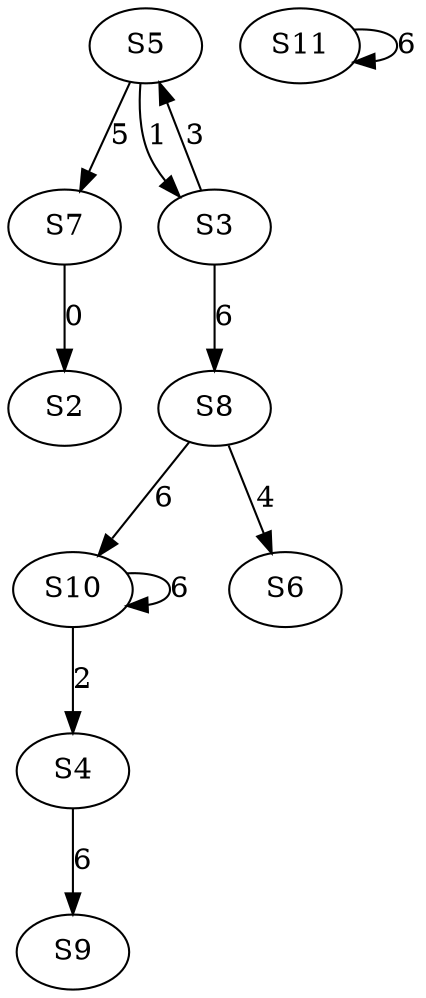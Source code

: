 strict digraph {
	S7 -> S2 [ label = 0 ];
	S5 -> S3 [ label = 1 ];
	S10 -> S4 [ label = 2 ];
	S3 -> S5 [ label = 3 ];
	S8 -> S6 [ label = 4 ];
	S5 -> S7 [ label = 5 ];
	S3 -> S8 [ label = 6 ];
	S4 -> S9 [ label = 6 ];
	S8 -> S10 [ label = 6 ];
	S11 -> S11 [ label = 6 ];
	S10 -> S10 [ label = 6 ];
}